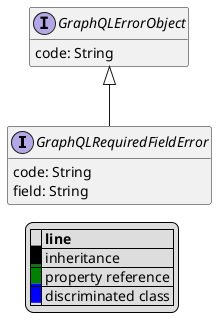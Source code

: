 @startuml

hide empty fields
hide empty methods
legend
|= |= line |
|<back:black>   </back>| inheritance |
|<back:green>   </back>| property reference |
|<back:blue>   </back>| discriminated class |
endlegend
interface GraphQLRequiredFieldError [[GraphQLRequiredFieldError.svg]] extends GraphQLErrorObject {
    code: String
    field: String
}
interface GraphQLErrorObject [[GraphQLErrorObject.svg]]  {
    code: String
}





@enduml

